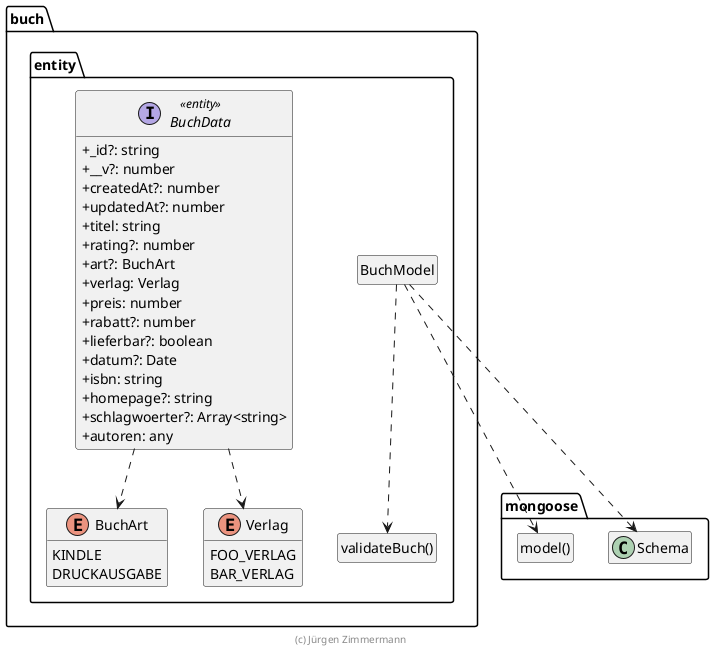 ' Copyright (C) 2019 - present Juergen Zimmermann, Hochschule Karlsruhe
'
' This program is free software: you can redistribute it and/or modify
' it under the terms of the GNU General Public License as published by
' the Free Software Foundation, either version 3 of the License, or
' (at your option) any later version.
'
' This program is distributed in the hope that it will be useful,
' but WITHOUT ANY WARRANTY; without even the implied warranty of
' MERCHANTABILITY or FITNESS FOR A PARTICULAR PURPOSE.  See the
' GNU General Public License for more details.
'
' You should have received a copy of the GNU General Public License
' along with this program.  If not, see <http://www.gnu.org/licenses/>.
@startuml Anwendungskern

!pragma useNewPackage
skinparam classAttributeIconSize 0
skinparam componentStyle uml2

package mongoose {
  class Schema

  class "model()" as model
  hide model circle
}

package buch.entity {
  class "validateBuch()" as validateBuch
  hide validateBuch circle

  class BuchModel
  hide BuchModel circle

  BuchModel ..> Schema
  BuchModel ..> model
  BuchModel ..> validateBuch

  BuchData ..> BuchArt
  BuchData ..> Verlag

  enum BuchArt {
    KINDLE
    DRUCKAUSGABE
  }

  enum Verlag {
    FOO_VERLAG
    BAR_VERLAG
  }

  interface BuchData <<entity>> {
    + _id?: string
    + __v?: number
    + createdAt?: number
    + updatedAt?: number
    + titel: string
    + rating?: number
    + art?: BuchArt
    + verlag: Verlag
    + preis: number
    + rabatt?: number
    + lieferbar?: boolean
    + datum?: Date
    + isbn: string
    + homepage?: string
    + schlagwoerter?: Array<string>
    + autoren: any
  }
}

hide empty members

footer (c) Jürgen Zimmermann

@enduml
